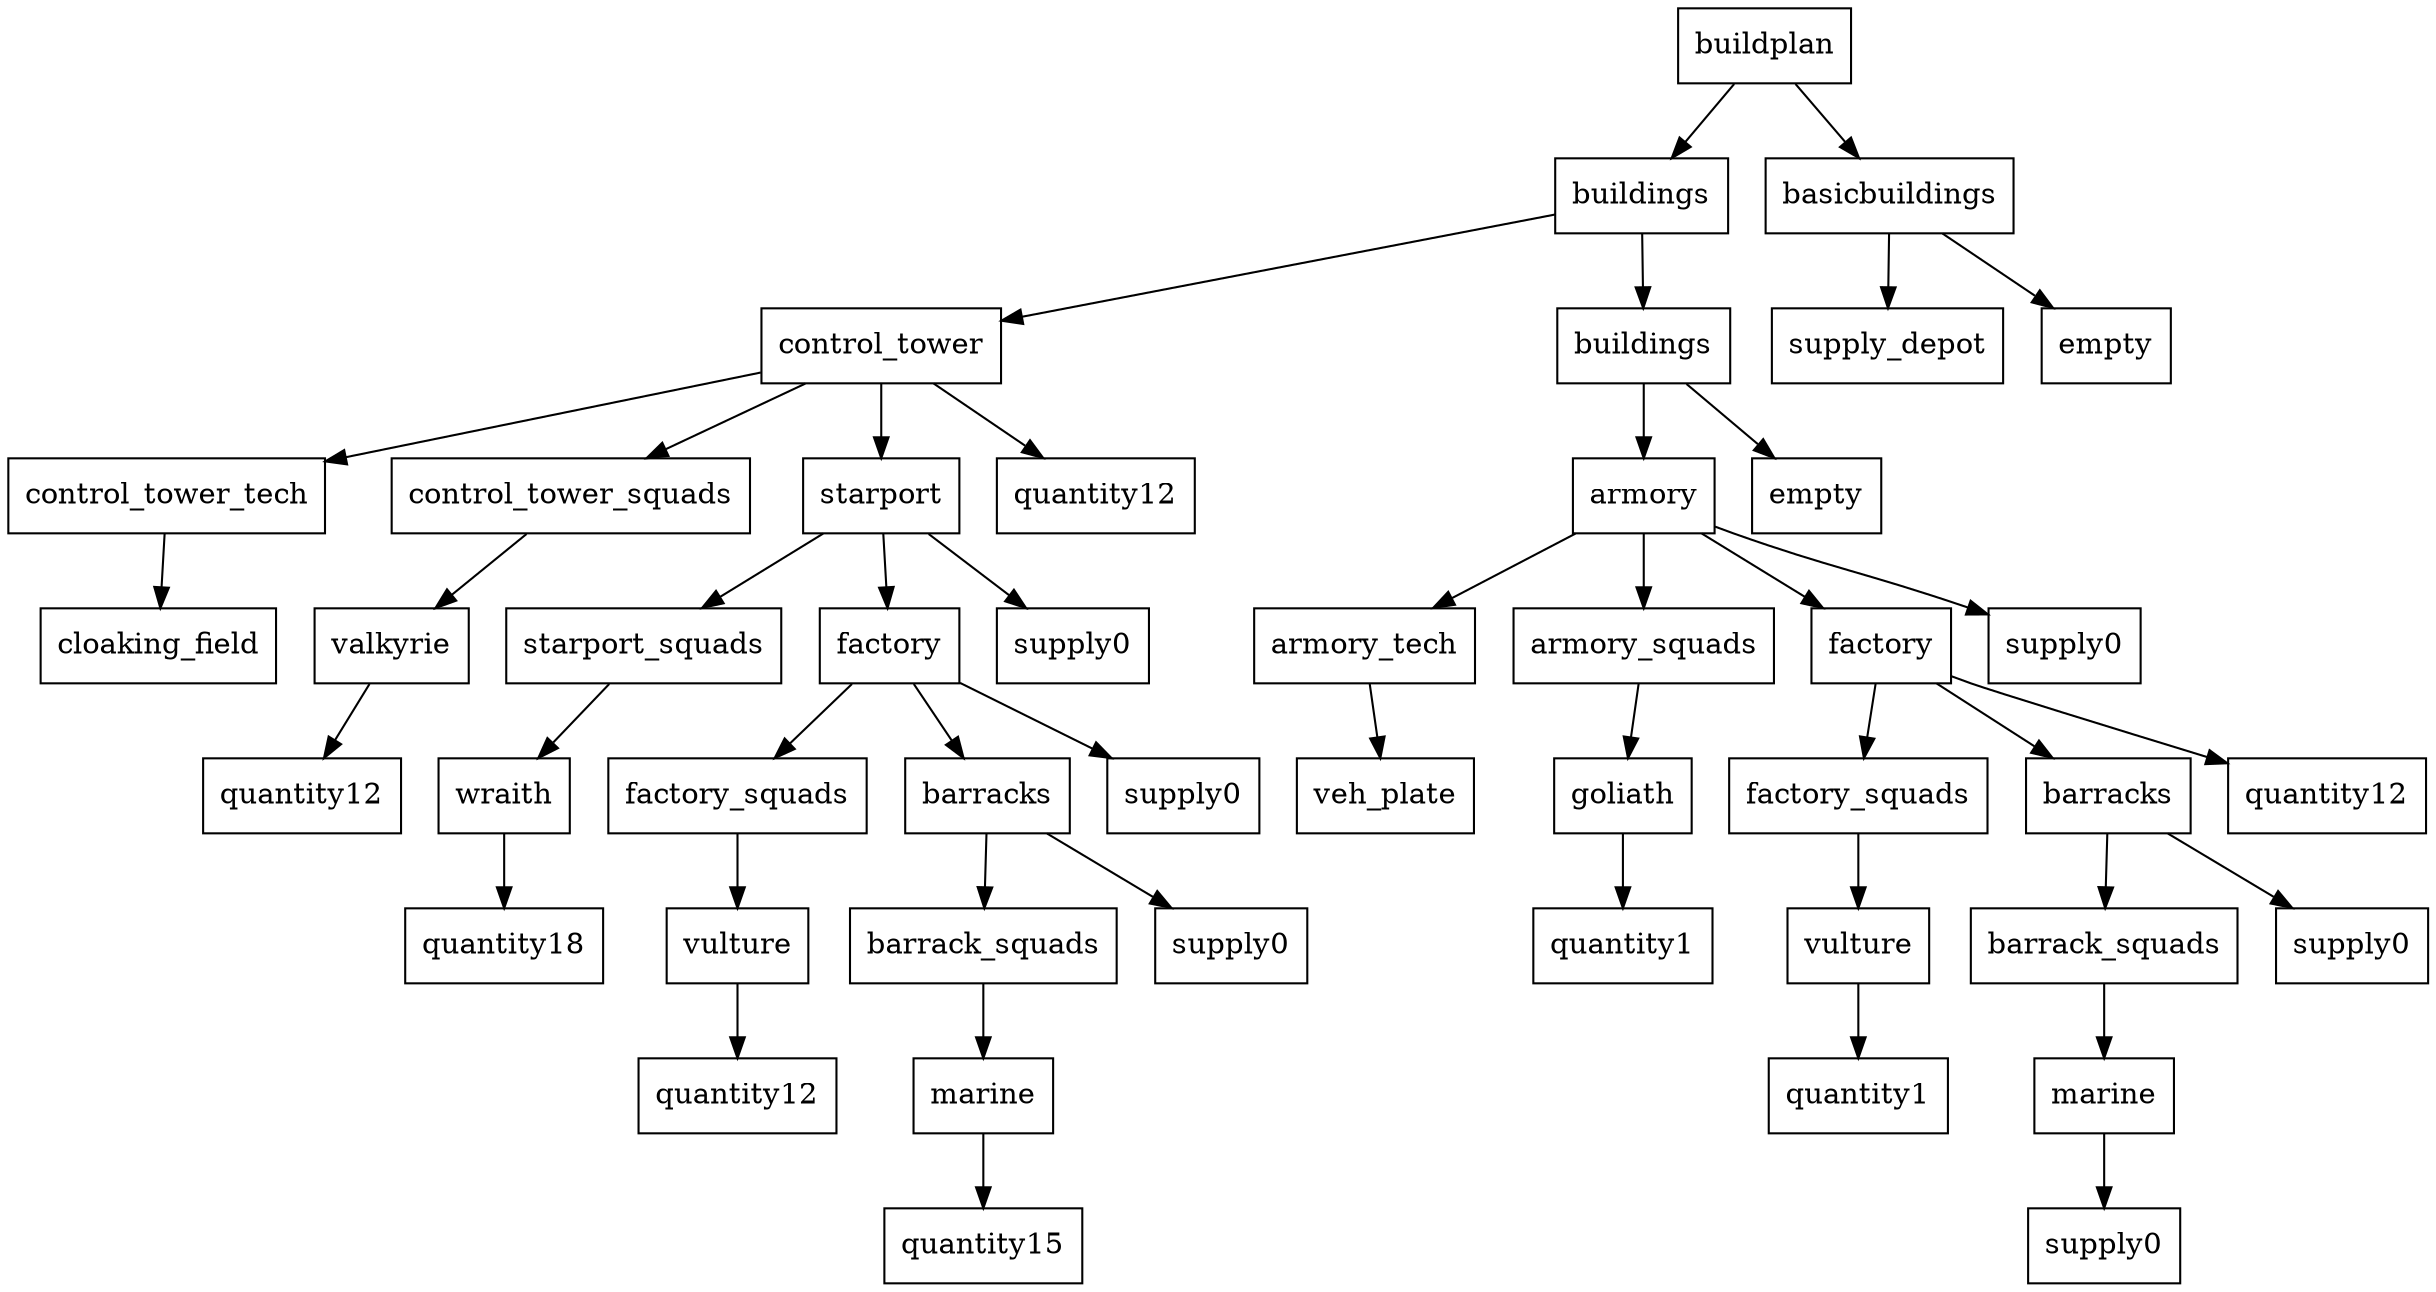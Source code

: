 digraph g {
graph [ordering=out];
node [shape=rectangle];
n[label = "buildplan"];
n0[label = "buildings"];
n00[label = "control_tower"];
n000[label = "control_tower_tech"];
n0000[label = "cloaking_field"];
n000 -> n0000;
n00 -> n000;
n001[label = "control_tower_squads"];
n0010[label = "valkyrie"];
n00100[label = "quantity12"];
n0010 -> n00100;
n001 -> n0010;
n00 -> n001;
n002[label = "starport"];
n0020[label = "starport_squads"];
n00200[label = "wraith"];
n002000[label = "quantity18"];
n00200 -> n002000;
n0020 -> n00200;
n002 -> n0020;
n0021[label = "factory"];
n00210[label = "factory_squads"];
n002100[label = "vulture"];
n0021000[label = "quantity12"];
n002100 -> n0021000;
n00210 -> n002100;
n0021 -> n00210;
n00211[label = "barracks"];
n002110[label = "barrack_squads"];
n0021100[label = "marine"];
n00211000[label = "quantity15"];
n0021100 -> n00211000;
n002110 -> n0021100;
n00211 -> n002110;
n002111[label = "supply0"];
n00211 -> n002111;
n0021 -> n00211;
n00212[label = "supply0"];
n0021 -> n00212;
n002 -> n0021;
n0022[label = "supply0"];
n002 -> n0022;
n00 -> n002;
n003[label = "quantity12"];
n00 -> n003;
n0 -> n00;
n01[label = "buildings"];
n010[label = "armory"];
n0100[label = "armory_tech"];
n01000[label = "veh_plate"];
n0100 -> n01000;
n010 -> n0100;
n0101[label = "armory_squads"];
n01010[label = "goliath"];
n010100[label = "quantity1"];
n01010 -> n010100;
n0101 -> n01010;
n010 -> n0101;
n0102[label = "factory"];
n01020[label = "factory_squads"];
n010200[label = "vulture"];
n0102000[label = "quantity1"];
n010200 -> n0102000;
n01020 -> n010200;
n0102 -> n01020;
n01021[label = "barracks"];
n010210[label = "barrack_squads"];
n0102100[label = "marine"];
n01021000[label = "supply0"];
n0102100 -> n01021000;
n010210 -> n0102100;
n01021 -> n010210;
n010211[label = "supply0"];
n01021 -> n010211;
n0102 -> n01021;
n01022[label = "quantity12"];
n0102 -> n01022;
n010 -> n0102;
n0103[label = "supply0"];
n010 -> n0103;
n01 -> n010;
n011[label = "empty"];
n01 -> n011;
n0 -> n01;
n -> n0;
n1[label = "basicbuildings"];
n10[label = "supply_depot"];
n1 -> n10;
n11[label = "empty"];
n1 -> n11;
n -> n1;
}


